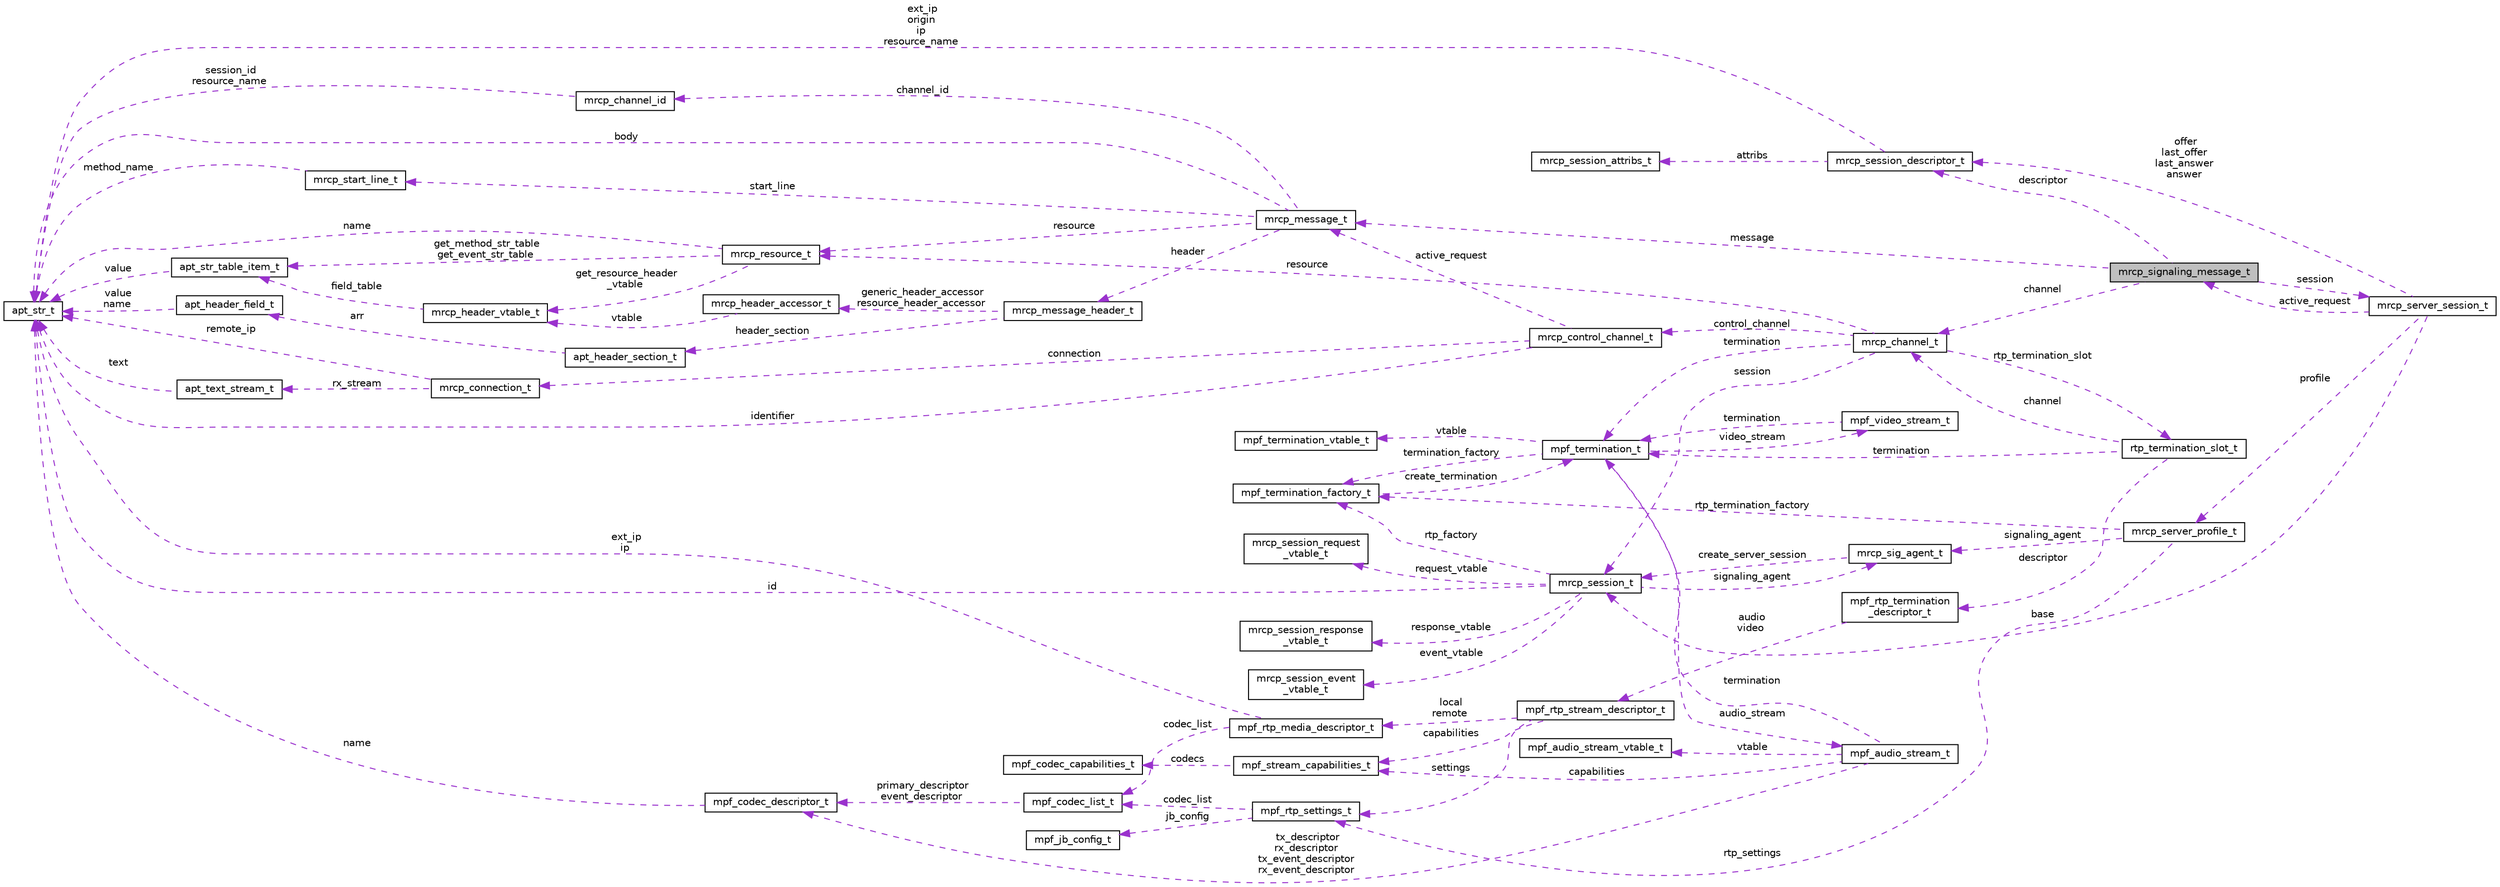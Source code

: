 digraph "mrcp_signaling_message_t"
{
  edge [fontname="Helvetica",fontsize="10",labelfontname="Helvetica",labelfontsize="10"];
  node [fontname="Helvetica",fontsize="10",shape=record];
  rankdir="LR";
  Node1 [label="mrcp_signaling_message_t",height=0.2,width=0.4,color="black", fillcolor="grey75", style="filled", fontcolor="black"];
  Node2 -> Node1 [dir="back",color="darkorchid3",fontsize="10",style="dashed",label=" session" ,fontname="Helvetica"];
  Node2 [label="mrcp_server_session_t",height=0.2,width=0.4,color="black", fillcolor="white", style="filled",URL="$structmrcp__server__session__t.html"];
  Node3 -> Node2 [dir="back",color="darkorchid3",fontsize="10",style="dashed",label=" base" ,fontname="Helvetica"];
  Node3 [label="mrcp_session_t",height=0.2,width=0.4,color="black", fillcolor="white", style="filled",URL="$structmrcp__session__t.html"];
  Node4 -> Node3 [dir="back",color="darkorchid3",fontsize="10",style="dashed",label=" event_vtable" ,fontname="Helvetica"];
  Node4 [label="mrcp_session_event\l_vtable_t",height=0.2,width=0.4,color="black", fillcolor="white", style="filled",URL="$structmrcp__session__event__vtable__t.html"];
  Node5 -> Node3 [dir="back",color="darkorchid3",fontsize="10",style="dashed",label=" rtp_factory" ,fontname="Helvetica"];
  Node5 [label="mpf_termination_factory_t",height=0.2,width=0.4,color="black", fillcolor="white", style="filled",URL="$structmpf__termination__factory__t.html"];
  Node6 -> Node5 [dir="back",color="darkorchid3",fontsize="10",style="dashed",label=" create_termination" ,fontname="Helvetica"];
  Node6 [label="mpf_termination_t",height=0.2,width=0.4,color="black", fillcolor="white", style="filled",URL="$structmpf__termination__t.html"];
  Node7 -> Node6 [dir="back",color="darkorchid3",fontsize="10",style="dashed",label=" vtable" ,fontname="Helvetica"];
  Node7 [label="mpf_termination_vtable_t",height=0.2,width=0.4,color="black", fillcolor="white", style="filled",URL="$structmpf__termination__vtable__t.html"];
  Node5 -> Node6 [dir="back",color="darkorchid3",fontsize="10",style="dashed",label=" termination_factory" ,fontname="Helvetica"];
  Node8 -> Node6 [dir="back",color="darkorchid3",fontsize="10",style="dashed",label=" audio_stream" ,fontname="Helvetica"];
  Node8 [label="mpf_audio_stream_t",height=0.2,width=0.4,color="black", fillcolor="white", style="filled",URL="$structmpf__audio__stream__t.html"];
  Node9 -> Node8 [dir="back",color="darkorchid3",fontsize="10",style="dashed",label=" vtable" ,fontname="Helvetica"];
  Node9 [label="mpf_audio_stream_vtable_t",height=0.2,width=0.4,color="black", fillcolor="white", style="filled",URL="$structmpf__audio__stream__vtable__t.html"];
  Node10 -> Node8 [dir="back",color="darkorchid3",fontsize="10",style="dashed",label=" capabilities" ,fontname="Helvetica"];
  Node10 [label="mpf_stream_capabilities_t",height=0.2,width=0.4,color="black", fillcolor="white", style="filled",URL="$structmpf__stream__capabilities__t.html"];
  Node11 -> Node10 [dir="back",color="darkorchid3",fontsize="10",style="dashed",label=" codecs" ,fontname="Helvetica"];
  Node11 [label="mpf_codec_capabilities_t",height=0.2,width=0.4,color="black", fillcolor="white", style="filled",URL="$structmpf__codec__capabilities__t.html"];
  Node12 -> Node8 [dir="back",color="darkorchid3",fontsize="10",style="dashed",label=" tx_descriptor\nrx_descriptor\ntx_event_descriptor\nrx_event_descriptor" ,fontname="Helvetica"];
  Node12 [label="mpf_codec_descriptor_t",height=0.2,width=0.4,color="black", fillcolor="white", style="filled",URL="$structmpf__codec__descriptor__t.html"];
  Node13 -> Node12 [dir="back",color="darkorchid3",fontsize="10",style="dashed",label=" name" ,fontname="Helvetica"];
  Node13 [label="apt_str_t",height=0.2,width=0.4,color="black", fillcolor="white", style="filled",URL="$structapt__str__t.html"];
  Node6 -> Node8 [dir="back",color="darkorchid3",fontsize="10",style="dashed",label=" termination" ,fontname="Helvetica"];
  Node14 -> Node6 [dir="back",color="darkorchid3",fontsize="10",style="dashed",label=" video_stream" ,fontname="Helvetica"];
  Node14 [label="mpf_video_stream_t",height=0.2,width=0.4,color="black", fillcolor="white", style="filled",URL="$structmpf__video__stream__t.html"];
  Node6 -> Node14 [dir="back",color="darkorchid3",fontsize="10",style="dashed",label=" termination" ,fontname="Helvetica"];
  Node13 -> Node3 [dir="back",color="darkorchid3",fontsize="10",style="dashed",label=" id" ,fontname="Helvetica"];
  Node15 -> Node3 [dir="back",color="darkorchid3",fontsize="10",style="dashed",label=" request_vtable" ,fontname="Helvetica"];
  Node15 [label="mrcp_session_request\l_vtable_t",height=0.2,width=0.4,color="black", fillcolor="white", style="filled",URL="$structmrcp__session__request__vtable__t.html"];
  Node16 -> Node3 [dir="back",color="darkorchid3",fontsize="10",style="dashed",label=" signaling_agent" ,fontname="Helvetica"];
  Node16 [label="mrcp_sig_agent_t",height=0.2,width=0.4,color="black", fillcolor="white", style="filled",URL="$structmrcp__sig__agent__t.html"];
  Node3 -> Node16 [dir="back",color="darkorchid3",fontsize="10",style="dashed",label=" create_server_session" ,fontname="Helvetica"];
  Node17 -> Node3 [dir="back",color="darkorchid3",fontsize="10",style="dashed",label=" response_vtable" ,fontname="Helvetica"];
  Node17 [label="mrcp_session_response\l_vtable_t",height=0.2,width=0.4,color="black", fillcolor="white", style="filled",URL="$structmrcp__session__response__vtable__t.html"];
  Node18 -> Node2 [dir="back",color="darkorchid3",fontsize="10",style="dashed",label=" offer\nlast_offer\nlast_answer\nanswer" ,fontname="Helvetica"];
  Node18 [label="mrcp_session_descriptor_t",height=0.2,width=0.4,color="black", fillcolor="white", style="filled",URL="$structmrcp__session__descriptor__t.html"];
  Node13 -> Node18 [dir="back",color="darkorchid3",fontsize="10",style="dashed",label=" ext_ip\norigin\nip\nresource_name" ,fontname="Helvetica"];
  Node19 -> Node18 [dir="back",color="darkorchid3",fontsize="10",style="dashed",label=" attribs" ,fontname="Helvetica"];
  Node19 [label="mrcp_session_attribs_t",height=0.2,width=0.4,color="black", fillcolor="white", style="filled",URL="$structmrcp__session__attribs__t.html"];
  Node1 -> Node2 [dir="back",color="darkorchid3",fontsize="10",style="dashed",label=" active_request" ,fontname="Helvetica"];
  Node20 -> Node2 [dir="back",color="darkorchid3",fontsize="10",style="dashed",label=" profile" ,fontname="Helvetica"];
  Node20 [label="mrcp_server_profile_t",height=0.2,width=0.4,color="black", fillcolor="white", style="filled",URL="$structmrcp__server__profile__t.html"];
  Node5 -> Node20 [dir="back",color="darkorchid3",fontsize="10",style="dashed",label=" rtp_termination_factory" ,fontname="Helvetica"];
  Node21 -> Node20 [dir="back",color="darkorchid3",fontsize="10",style="dashed",label=" rtp_settings" ,fontname="Helvetica"];
  Node21 [label="mpf_rtp_settings_t",height=0.2,width=0.4,color="black", fillcolor="white", style="filled",URL="$structmpf__rtp__settings__t.html"];
  Node22 -> Node21 [dir="back",color="darkorchid3",fontsize="10",style="dashed",label=" jb_config" ,fontname="Helvetica"];
  Node22 [label="mpf_jb_config_t",height=0.2,width=0.4,color="black", fillcolor="white", style="filled",URL="$structmpf__jb__config__t.html"];
  Node23 -> Node21 [dir="back",color="darkorchid3",fontsize="10",style="dashed",label=" codec_list" ,fontname="Helvetica"];
  Node23 [label="mpf_codec_list_t",height=0.2,width=0.4,color="black", fillcolor="white", style="filled",URL="$structmpf__codec__list__t.html"];
  Node12 -> Node23 [dir="back",color="darkorchid3",fontsize="10",style="dashed",label=" primary_descriptor\nevent_descriptor" ,fontname="Helvetica"];
  Node16 -> Node20 [dir="back",color="darkorchid3",fontsize="10",style="dashed",label=" signaling_agent" ,fontname="Helvetica"];
  Node24 -> Node1 [dir="back",color="darkorchid3",fontsize="10",style="dashed",label=" message" ,fontname="Helvetica"];
  Node24 [label="mrcp_message_t",height=0.2,width=0.4,color="black", fillcolor="white", style="filled",URL="$structmrcp__message__t.html"];
  Node25 -> Node24 [dir="back",color="darkorchid3",fontsize="10",style="dashed",label=" start_line" ,fontname="Helvetica"];
  Node25 [label="mrcp_start_line_t",height=0.2,width=0.4,color="black", fillcolor="white", style="filled",URL="$structmrcp__start__line__t.html"];
  Node13 -> Node25 [dir="back",color="darkorchid3",fontsize="10",style="dashed",label=" method_name" ,fontname="Helvetica"];
  Node13 -> Node24 [dir="back",color="darkorchid3",fontsize="10",style="dashed",label=" body" ,fontname="Helvetica"];
  Node26 -> Node24 [dir="back",color="darkorchid3",fontsize="10",style="dashed",label=" header" ,fontname="Helvetica"];
  Node26 [label="mrcp_message_header_t",height=0.2,width=0.4,color="black", fillcolor="white", style="filled",URL="$structmrcp__message__header__t.html"];
  Node27 -> Node26 [dir="back",color="darkorchid3",fontsize="10",style="dashed",label=" header_section" ,fontname="Helvetica"];
  Node27 [label="apt_header_section_t",height=0.2,width=0.4,color="black", fillcolor="white", style="filled",URL="$structapt__header__section__t.html"];
  Node28 -> Node27 [dir="back",color="darkorchid3",fontsize="10",style="dashed",label=" arr" ,fontname="Helvetica"];
  Node28 [label="apt_header_field_t",height=0.2,width=0.4,color="black", fillcolor="white", style="filled",URL="$structapt__header__field__t.html"];
  Node13 -> Node28 [dir="back",color="darkorchid3",fontsize="10",style="dashed",label=" value\nname" ,fontname="Helvetica"];
  Node29 -> Node26 [dir="back",color="darkorchid3",fontsize="10",style="dashed",label=" generic_header_accessor\nresource_header_accessor" ,fontname="Helvetica"];
  Node29 [label="mrcp_header_accessor_t",height=0.2,width=0.4,color="black", fillcolor="white", style="filled",URL="$structmrcp__header__accessor__t.html"];
  Node30 -> Node29 [dir="back",color="darkorchid3",fontsize="10",style="dashed",label=" vtable" ,fontname="Helvetica"];
  Node30 [label="mrcp_header_vtable_t",height=0.2,width=0.4,color="black", fillcolor="white", style="filled",URL="$structmrcp__header__vtable__t.html"];
  Node31 -> Node30 [dir="back",color="darkorchid3",fontsize="10",style="dashed",label=" field_table" ,fontname="Helvetica"];
  Node31 [label="apt_str_table_item_t",height=0.2,width=0.4,color="black", fillcolor="white", style="filled",URL="$structapt__str__table__item__t.html"];
  Node13 -> Node31 [dir="back",color="darkorchid3",fontsize="10",style="dashed",label=" value" ,fontname="Helvetica"];
  Node32 -> Node24 [dir="back",color="darkorchid3",fontsize="10",style="dashed",label=" resource" ,fontname="Helvetica"];
  Node32 [label="mrcp_resource_t",height=0.2,width=0.4,color="black", fillcolor="white", style="filled",URL="$structmrcp__resource__t.html"];
  Node13 -> Node32 [dir="back",color="darkorchid3",fontsize="10",style="dashed",label=" name" ,fontname="Helvetica"];
  Node30 -> Node32 [dir="back",color="darkorchid3",fontsize="10",style="dashed",label=" get_resource_header\l_vtable" ,fontname="Helvetica"];
  Node31 -> Node32 [dir="back",color="darkorchid3",fontsize="10",style="dashed",label=" get_method_str_table\nget_event_str_table" ,fontname="Helvetica"];
  Node33 -> Node24 [dir="back",color="darkorchid3",fontsize="10",style="dashed",label=" channel_id" ,fontname="Helvetica"];
  Node33 [label="mrcp_channel_id",height=0.2,width=0.4,color="black", fillcolor="white", style="filled",URL="$structmrcp__channel__id.html"];
  Node13 -> Node33 [dir="back",color="darkorchid3",fontsize="10",style="dashed",label=" session_id\nresource_name" ,fontname="Helvetica"];
  Node18 -> Node1 [dir="back",color="darkorchid3",fontsize="10",style="dashed",label=" descriptor" ,fontname="Helvetica"];
  Node34 -> Node1 [dir="back",color="darkorchid3",fontsize="10",style="dashed",label=" channel" ,fontname="Helvetica"];
  Node34 [label="mrcp_channel_t",height=0.2,width=0.4,color="black", fillcolor="white", style="filled",URL="$structmrcp__channel__t.html"];
  Node35 -> Node34 [dir="back",color="darkorchid3",fontsize="10",style="dashed",label=" control_channel" ,fontname="Helvetica"];
  Node35 [label="mrcp_control_channel_t",height=0.2,width=0.4,color="black", fillcolor="white", style="filled",URL="$structmrcp__control__channel__t.html"];
  Node13 -> Node35 [dir="back",color="darkorchid3",fontsize="10",style="dashed",label=" identifier" ,fontname="Helvetica"];
  Node36 -> Node35 [dir="back",color="darkorchid3",fontsize="10",style="dashed",label=" connection" ,fontname="Helvetica"];
  Node36 [label="mrcp_connection_t",height=0.2,width=0.4,color="black", fillcolor="white", style="filled",URL="$structmrcp__connection__t.html"];
  Node13 -> Node36 [dir="back",color="darkorchid3",fontsize="10",style="dashed",label=" remote_ip" ,fontname="Helvetica"];
  Node37 -> Node36 [dir="back",color="darkorchid3",fontsize="10",style="dashed",label=" rx_stream" ,fontname="Helvetica"];
  Node37 [label="apt_text_stream_t",height=0.2,width=0.4,color="black", fillcolor="white", style="filled",URL="$structapt__text__stream__t.html"];
  Node13 -> Node37 [dir="back",color="darkorchid3",fontsize="10",style="dashed",label=" text" ,fontname="Helvetica"];
  Node24 -> Node35 [dir="back",color="darkorchid3",fontsize="10",style="dashed",label=" active_request" ,fontname="Helvetica"];
  Node38 -> Node34 [dir="back",color="darkorchid3",fontsize="10",style="dashed",label=" rtp_termination_slot" ,fontname="Helvetica"];
  Node38 [label="rtp_termination_slot_t",height=0.2,width=0.4,color="black", fillcolor="white", style="filled",URL="$structrtp__termination__slot__t.html"];
  Node6 -> Node38 [dir="back",color="darkorchid3",fontsize="10",style="dashed",label=" termination" ,fontname="Helvetica"];
  Node34 -> Node38 [dir="back",color="darkorchid3",fontsize="10",style="dashed",label=" channel" ,fontname="Helvetica"];
  Node39 -> Node38 [dir="back",color="darkorchid3",fontsize="10",style="dashed",label=" descriptor" ,fontname="Helvetica"];
  Node39 [label="mpf_rtp_termination\l_descriptor_t",height=0.2,width=0.4,color="black", fillcolor="white", style="filled",URL="$structmpf__rtp__termination__descriptor__t.html"];
  Node40 -> Node39 [dir="back",color="darkorchid3",fontsize="10",style="dashed",label=" audio\nvideo" ,fontname="Helvetica"];
  Node40 [label="mpf_rtp_stream_descriptor_t",height=0.2,width=0.4,color="black", fillcolor="white", style="filled",URL="$structmpf__rtp__stream__descriptor__t.html"];
  Node21 -> Node40 [dir="back",color="darkorchid3",fontsize="10",style="dashed",label=" settings" ,fontname="Helvetica"];
  Node10 -> Node40 [dir="back",color="darkorchid3",fontsize="10",style="dashed",label=" capabilities" ,fontname="Helvetica"];
  Node41 -> Node40 [dir="back",color="darkorchid3",fontsize="10",style="dashed",label=" local\nremote" ,fontname="Helvetica"];
  Node41 [label="mpf_rtp_media_descriptor_t",height=0.2,width=0.4,color="black", fillcolor="white", style="filled",URL="$structmpf__rtp__media__descriptor__t.html"];
  Node13 -> Node41 [dir="back",color="darkorchid3",fontsize="10",style="dashed",label=" ext_ip\nip" ,fontname="Helvetica"];
  Node23 -> Node41 [dir="back",color="darkorchid3",fontsize="10",style="dashed",label=" codec_list" ,fontname="Helvetica"];
  Node3 -> Node34 [dir="back",color="darkorchid3",fontsize="10",style="dashed",label=" session" ,fontname="Helvetica"];
  Node6 -> Node34 [dir="back",color="darkorchid3",fontsize="10",style="dashed",label=" termination" ,fontname="Helvetica"];
  Node32 -> Node34 [dir="back",color="darkorchid3",fontsize="10",style="dashed",label=" resource" ,fontname="Helvetica"];
}
